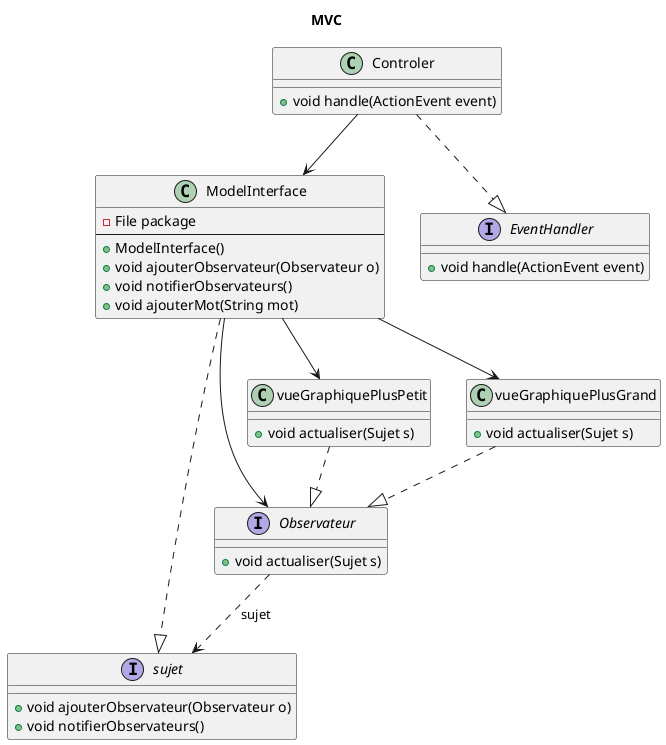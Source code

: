 @startuml mvc
title MVC

interface sujet {
    + void ajouterObservateur(Observateur o)
    + void notifierObservateurs()
}
interface Observateur {
    + void actualiser(Sujet s)
}
class ModelInterface {
    - File package
    --
    + ModelInterface()
    + void ajouterObservateur(Observateur o)
    + void notifierObservateurs()
    + void ajouterMot(String mot)
}
class vueGraphiquePlusPetit {
    + void actualiser(Sujet s)
}
class vueGraphiquePlusGrand {
    + void actualiser(Sujet s)
}
interface EventHandler {
    + void handle(ActionEvent event)
}
class Controler {
    + void handle(ActionEvent event)
}

ModelInterface ..|> sujet
ModelInterface --> Observateur
ModelInterface --> vueGraphiquePlusPetit
ModelInterface --> vueGraphiquePlusGrand
vueGraphiquePlusPetit ..|> Observateur
vueGraphiquePlusGrand ..|> Observateur
Observateur ..> sujet : "sujet"
Controler ..|> EventHandler
Controler --> ModelInterface
